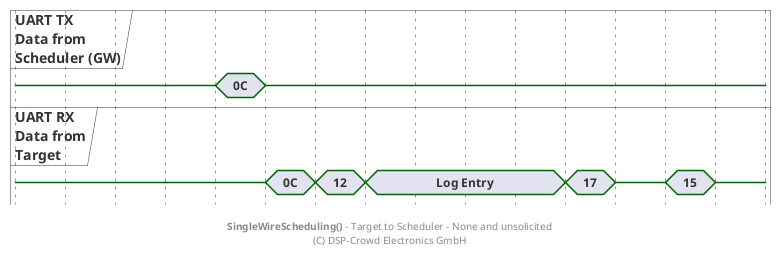 
@startuml

hide time-axis

concise "UART TX\nData from\nScheduler (GW)" as ctrl
concise "UART RX\nData from\nTarget" as tar

@0
ctrl is {-}
tar is {-}

@+60
ctrl is {-}
tar is {-}

@+20
ctrl is "0C"

@+20
ctrl is {-}
tar is "0C"

@+20
tar is "12"

@+20
tar is "Log Entry"

@+80
tar is "17"

@+20
tar is {-}

@+20
ctrl is {-}
tar is "15"

@+20
tar is {-}

footer **SingleWireScheduling()** - Target to Scheduler - None and unsolicited\n(C) DSP-Crowd Electronics GmbH

@enduml

